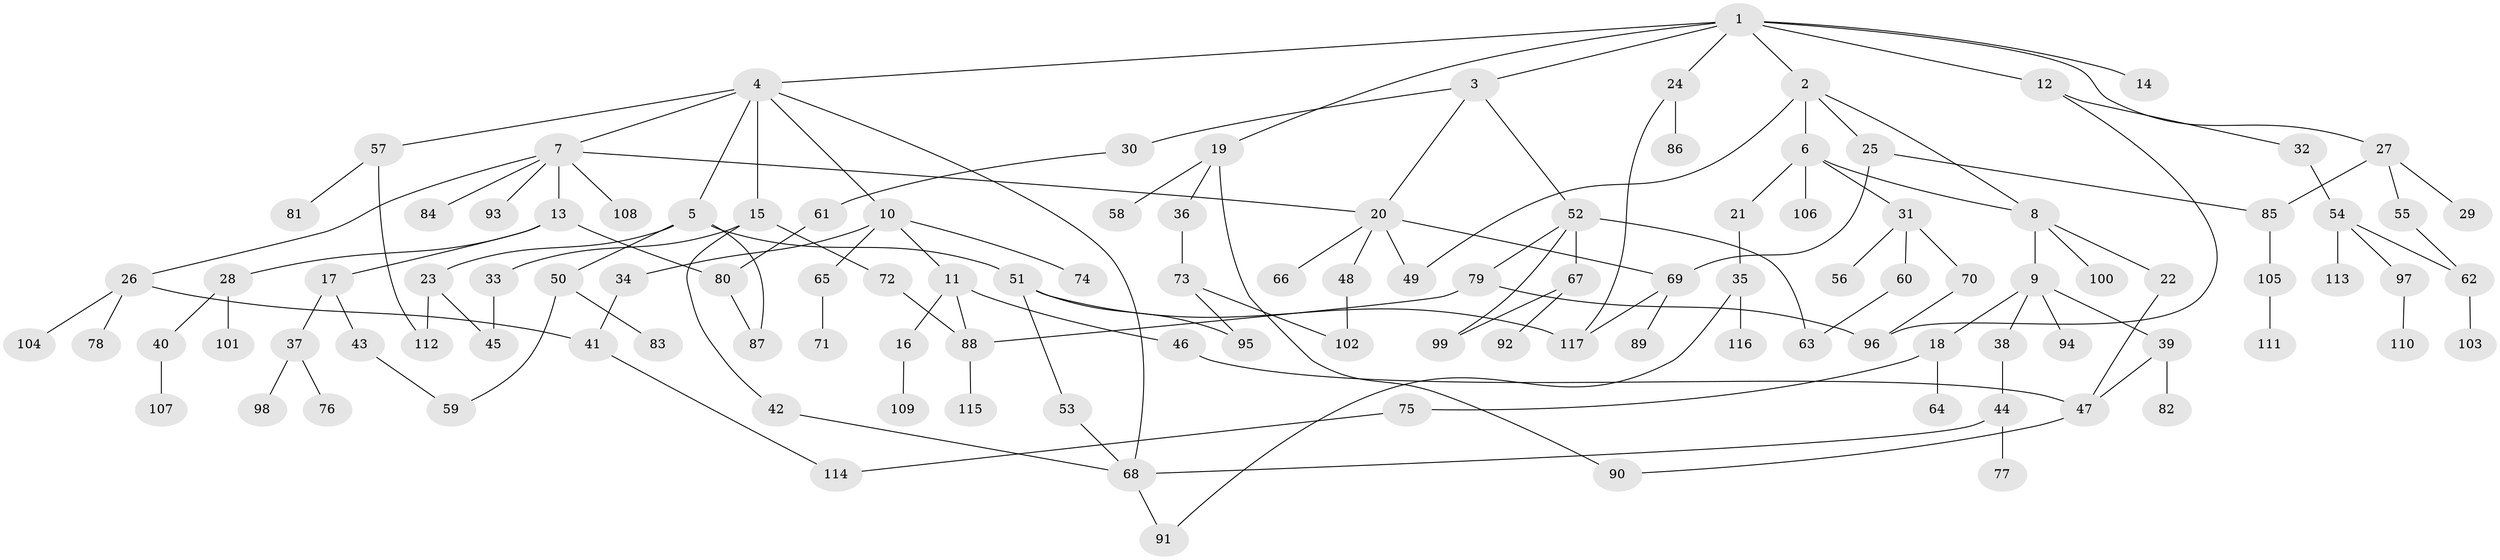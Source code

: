 // Generated by graph-tools (version 1.1) at 2025/00/03/09/25 03:00:56]
// undirected, 117 vertices, 146 edges
graph export_dot {
graph [start="1"]
  node [color=gray90,style=filled];
  1;
  2;
  3;
  4;
  5;
  6;
  7;
  8;
  9;
  10;
  11;
  12;
  13;
  14;
  15;
  16;
  17;
  18;
  19;
  20;
  21;
  22;
  23;
  24;
  25;
  26;
  27;
  28;
  29;
  30;
  31;
  32;
  33;
  34;
  35;
  36;
  37;
  38;
  39;
  40;
  41;
  42;
  43;
  44;
  45;
  46;
  47;
  48;
  49;
  50;
  51;
  52;
  53;
  54;
  55;
  56;
  57;
  58;
  59;
  60;
  61;
  62;
  63;
  64;
  65;
  66;
  67;
  68;
  69;
  70;
  71;
  72;
  73;
  74;
  75;
  76;
  77;
  78;
  79;
  80;
  81;
  82;
  83;
  84;
  85;
  86;
  87;
  88;
  89;
  90;
  91;
  92;
  93;
  94;
  95;
  96;
  97;
  98;
  99;
  100;
  101;
  102;
  103;
  104;
  105;
  106;
  107;
  108;
  109;
  110;
  111;
  112;
  113;
  114;
  115;
  116;
  117;
  1 -- 2;
  1 -- 3;
  1 -- 4;
  1 -- 12;
  1 -- 14;
  1 -- 19;
  1 -- 24;
  1 -- 27;
  2 -- 6;
  2 -- 25;
  2 -- 49;
  2 -- 8;
  3 -- 20;
  3 -- 30;
  3 -- 52;
  4 -- 5;
  4 -- 7;
  4 -- 10;
  4 -- 15;
  4 -- 57;
  4 -- 68;
  5 -- 23;
  5 -- 50;
  5 -- 51;
  5 -- 87;
  6 -- 8;
  6 -- 21;
  6 -- 31;
  6 -- 106;
  7 -- 13;
  7 -- 26;
  7 -- 84;
  7 -- 93;
  7 -- 108;
  7 -- 20;
  8 -- 9;
  8 -- 22;
  8 -- 100;
  9 -- 18;
  9 -- 38;
  9 -- 39;
  9 -- 94;
  10 -- 11;
  10 -- 34;
  10 -- 65;
  10 -- 74;
  11 -- 16;
  11 -- 46;
  11 -- 88;
  12 -- 32;
  12 -- 96;
  13 -- 17;
  13 -- 28;
  13 -- 80;
  15 -- 33;
  15 -- 42;
  15 -- 72;
  16 -- 109;
  17 -- 37;
  17 -- 43;
  18 -- 64;
  18 -- 75;
  19 -- 36;
  19 -- 58;
  19 -- 90;
  20 -- 48;
  20 -- 49;
  20 -- 66;
  20 -- 69;
  21 -- 35;
  22 -- 47;
  23 -- 45;
  23 -- 112;
  24 -- 86;
  24 -- 117;
  25 -- 85;
  25 -- 69;
  26 -- 41;
  26 -- 78;
  26 -- 104;
  27 -- 29;
  27 -- 55;
  27 -- 85;
  28 -- 40;
  28 -- 101;
  30 -- 61;
  31 -- 56;
  31 -- 60;
  31 -- 70;
  32 -- 54;
  33 -- 45;
  34 -- 41;
  35 -- 116;
  35 -- 91;
  36 -- 73;
  37 -- 76;
  37 -- 98;
  38 -- 44;
  39 -- 82;
  39 -- 47;
  40 -- 107;
  41 -- 114;
  42 -- 68;
  43 -- 59;
  44 -- 77;
  44 -- 68;
  46 -- 47;
  47 -- 90;
  48 -- 102;
  50 -- 83;
  50 -- 59;
  51 -- 53;
  51 -- 95;
  51 -- 117;
  52 -- 63;
  52 -- 67;
  52 -- 79;
  52 -- 99;
  53 -- 68;
  54 -- 62;
  54 -- 97;
  54 -- 113;
  55 -- 62;
  57 -- 81;
  57 -- 112;
  60 -- 63;
  61 -- 80;
  62 -- 103;
  65 -- 71;
  67 -- 92;
  67 -- 99;
  68 -- 91;
  69 -- 89;
  69 -- 117;
  70 -- 96;
  72 -- 88;
  73 -- 95;
  73 -- 102;
  75 -- 114;
  79 -- 96;
  79 -- 88;
  80 -- 87;
  85 -- 105;
  88 -- 115;
  97 -- 110;
  105 -- 111;
}
